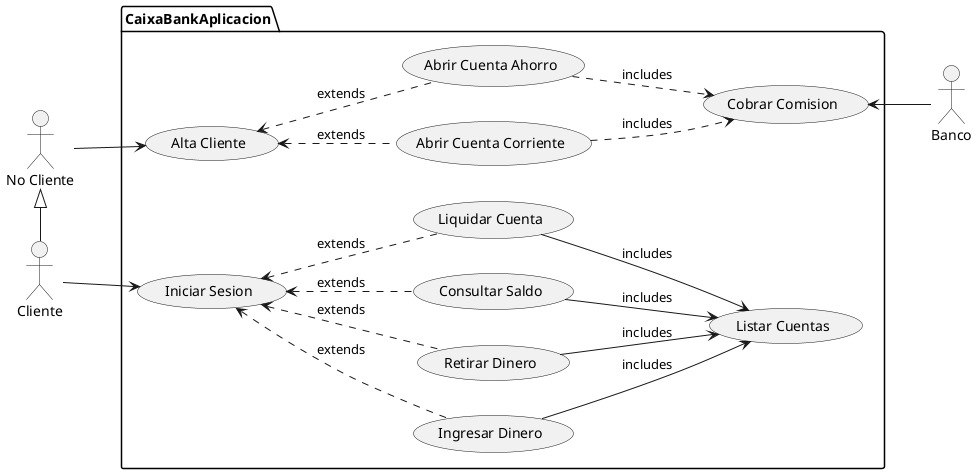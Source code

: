 @startuml
'https://plantuml.com/use-case-diagram

left to right direction
package CaixaBankAplicacion {
usecase "Alta Cliente" as a.c
usecase "Abrir Cuenta Corriente" as a.c.c
usecase "Cobrar Comision" as c.c
usecase "Abrir Cuenta Ahorro" as a.c.a
usecase "Ingresar Dinero" as i.d
usecase "Retirar Dinero" as r.d
usecase "Consultar Saldo" as c.s
usecase "Liquidar Cuenta" as l.c
usecase "Iniciar Sesion" as i.s
usecase "Listar Cuentas" as li.c
}
:Cliente: as c
:No Cliente: as n.c
:Banco: as b

n.c <|-right- c

n.c -down-> a.c
(a.c.c) .up.> a.c : extends
(a.c.a) .up.> a.c : extends
c -down-> i.s
(i.d) .up.> (i.s) : extends
(r.d) .up.> (i.s) : extends
(c.s) .up.> (i.s) : extends
(l.c) .up.> (i.s) : extends
b -up-> c.c

(l.c) -down-> li.c : includes
(c.s) -down-> li.c : includes
(r.d) -down-> li.c : includes
(i.d) -down-> li.c : includes


(a.c.c) ..> (c.c) : includes
(a.c.a) ..> (c.c) : includes

@enduml